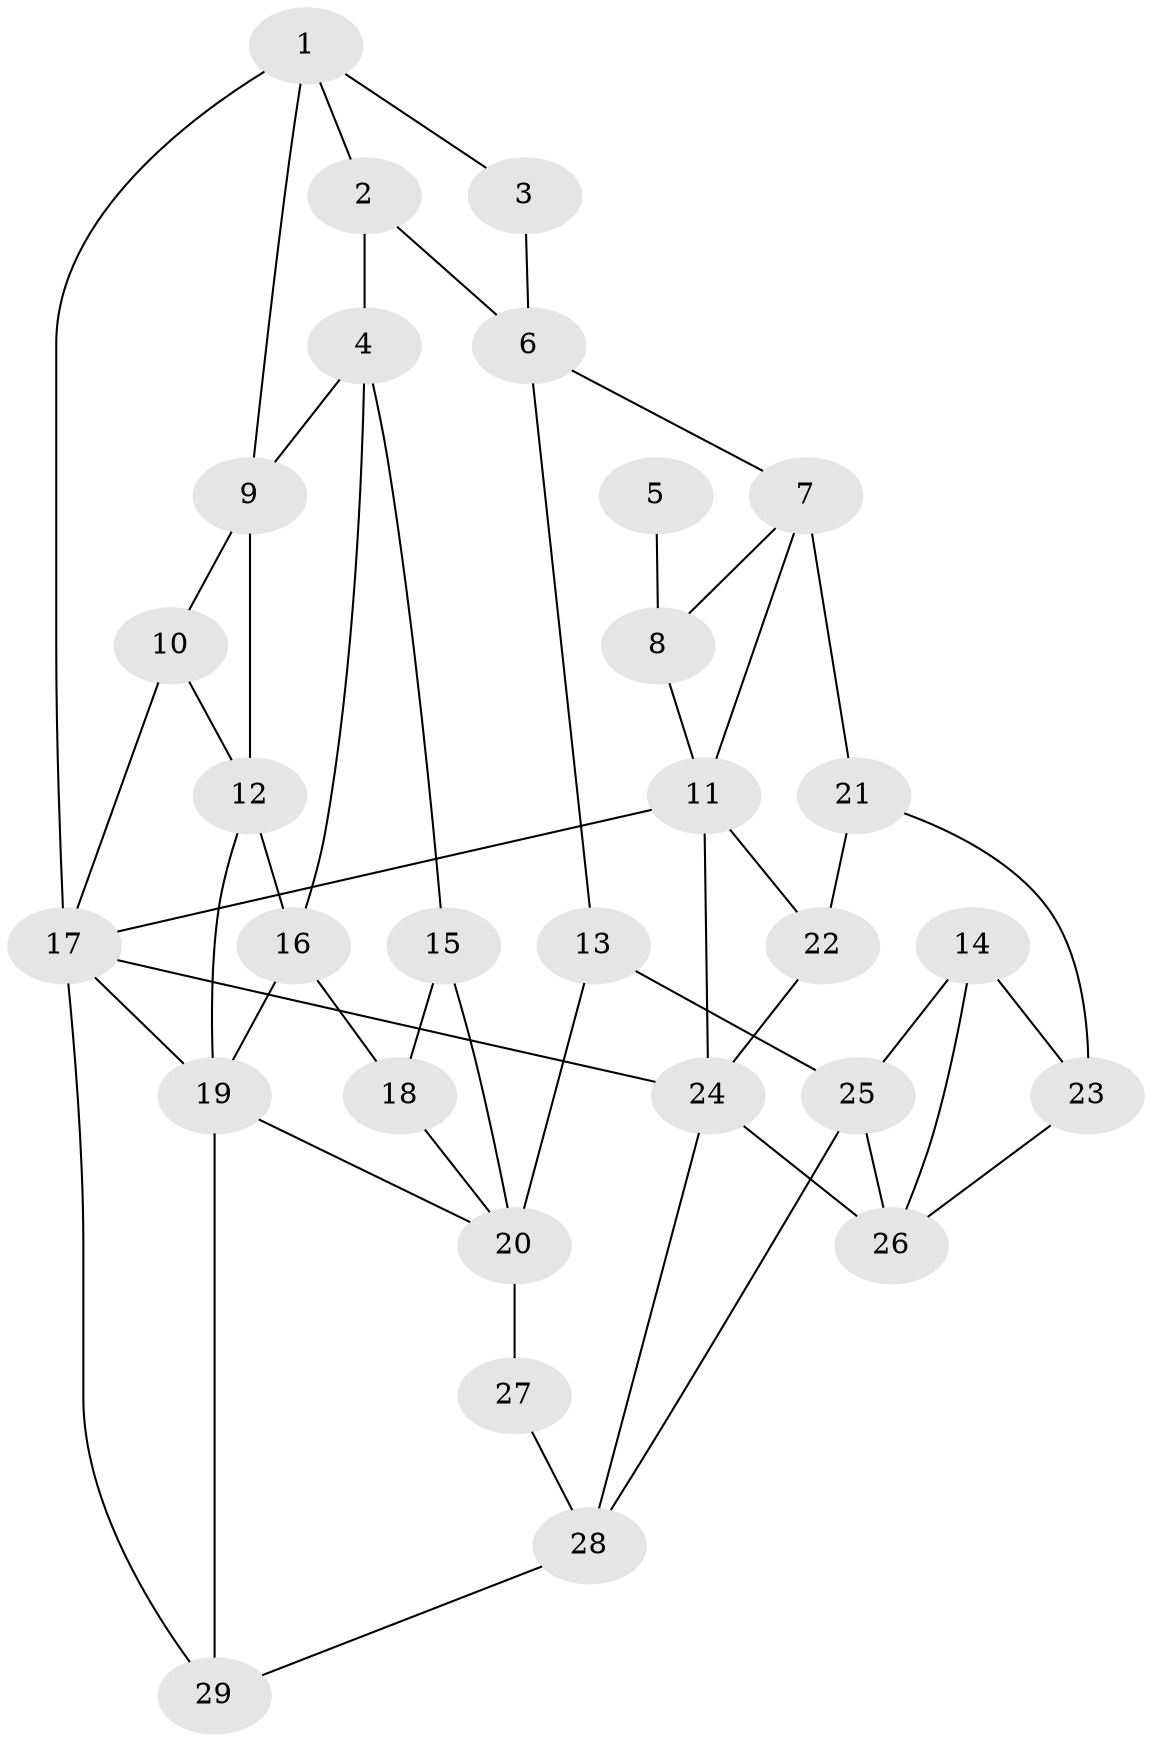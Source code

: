 // original degree distribution, {3: 0.034482758620689655, 4: 0.29310344827586204, 6: 0.25862068965517243, 5: 0.41379310344827586}
// Generated by graph-tools (version 1.1) at 2025/46/03/06/25 01:46:57]
// undirected, 29 vertices, 52 edges
graph export_dot {
graph [start="1"]
  node [color=gray90,style=filled];
  1;
  2;
  3;
  4;
  5;
  6;
  7;
  8;
  9;
  10;
  11;
  12;
  13;
  14;
  15;
  16;
  17;
  18;
  19;
  20;
  21;
  22;
  23;
  24;
  25;
  26;
  27;
  28;
  29;
  1 -- 2 [weight=1.0];
  1 -- 3 [weight=1.0];
  1 -- 9 [weight=1.0];
  1 -- 17 [weight=1.0];
  2 -- 4 [weight=1.0];
  2 -- 6 [weight=1.0];
  3 -- 6 [weight=1.0];
  4 -- 9 [weight=1.0];
  4 -- 15 [weight=1.0];
  4 -- 16 [weight=1.0];
  5 -- 8 [weight=2.0];
  6 -- 7 [weight=1.0];
  6 -- 13 [weight=1.0];
  7 -- 8 [weight=1.0];
  7 -- 11 [weight=1.0];
  7 -- 21 [weight=1.0];
  8 -- 11 [weight=1.0];
  9 -- 10 [weight=1.0];
  9 -- 12 [weight=1.0];
  10 -- 12 [weight=1.0];
  10 -- 17 [weight=1.0];
  11 -- 17 [weight=1.0];
  11 -- 22 [weight=1.0];
  11 -- 24 [weight=1.0];
  12 -- 16 [weight=1.0];
  12 -- 19 [weight=1.0];
  13 -- 20 [weight=1.0];
  13 -- 25 [weight=1.0];
  14 -- 23 [weight=1.0];
  14 -- 25 [weight=1.0];
  14 -- 26 [weight=1.0];
  15 -- 18 [weight=2.0];
  15 -- 20 [weight=1.0];
  16 -- 18 [weight=1.0];
  16 -- 19 [weight=1.0];
  17 -- 19 [weight=1.0];
  17 -- 24 [weight=1.0];
  17 -- 29 [weight=1.0];
  18 -- 20 [weight=1.0];
  19 -- 20 [weight=1.0];
  19 -- 29 [weight=2.0];
  20 -- 27 [weight=2.0];
  21 -- 22 [weight=2.0];
  21 -- 23 [weight=2.0];
  22 -- 24 [weight=1.0];
  23 -- 26 [weight=1.0];
  24 -- 26 [weight=1.0];
  24 -- 28 [weight=1.0];
  25 -- 26 [weight=1.0];
  25 -- 28 [weight=1.0];
  27 -- 28 [weight=1.0];
  28 -- 29 [weight=1.0];
}

